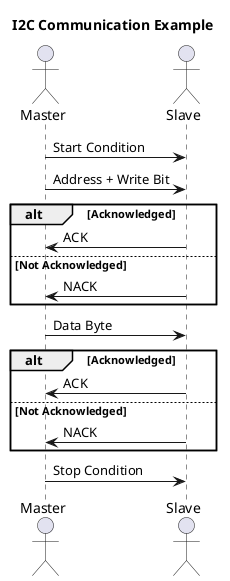 @startuml
title I2C Communication Example

actor "Master" as M
actor "Slave" as S

M -> S: Start Condition
M -> S: Address + Write Bit
alt Acknowledged 
    S -> M: ACK
else Not Acknowledged
    S -> M: NACK
end

M -> S: Data Byte
alt Acknowledged
    S -> M: ACK
else Not Acknowledged
    S -> M: NACK
end

M -> S: Stop Condition

@enduml